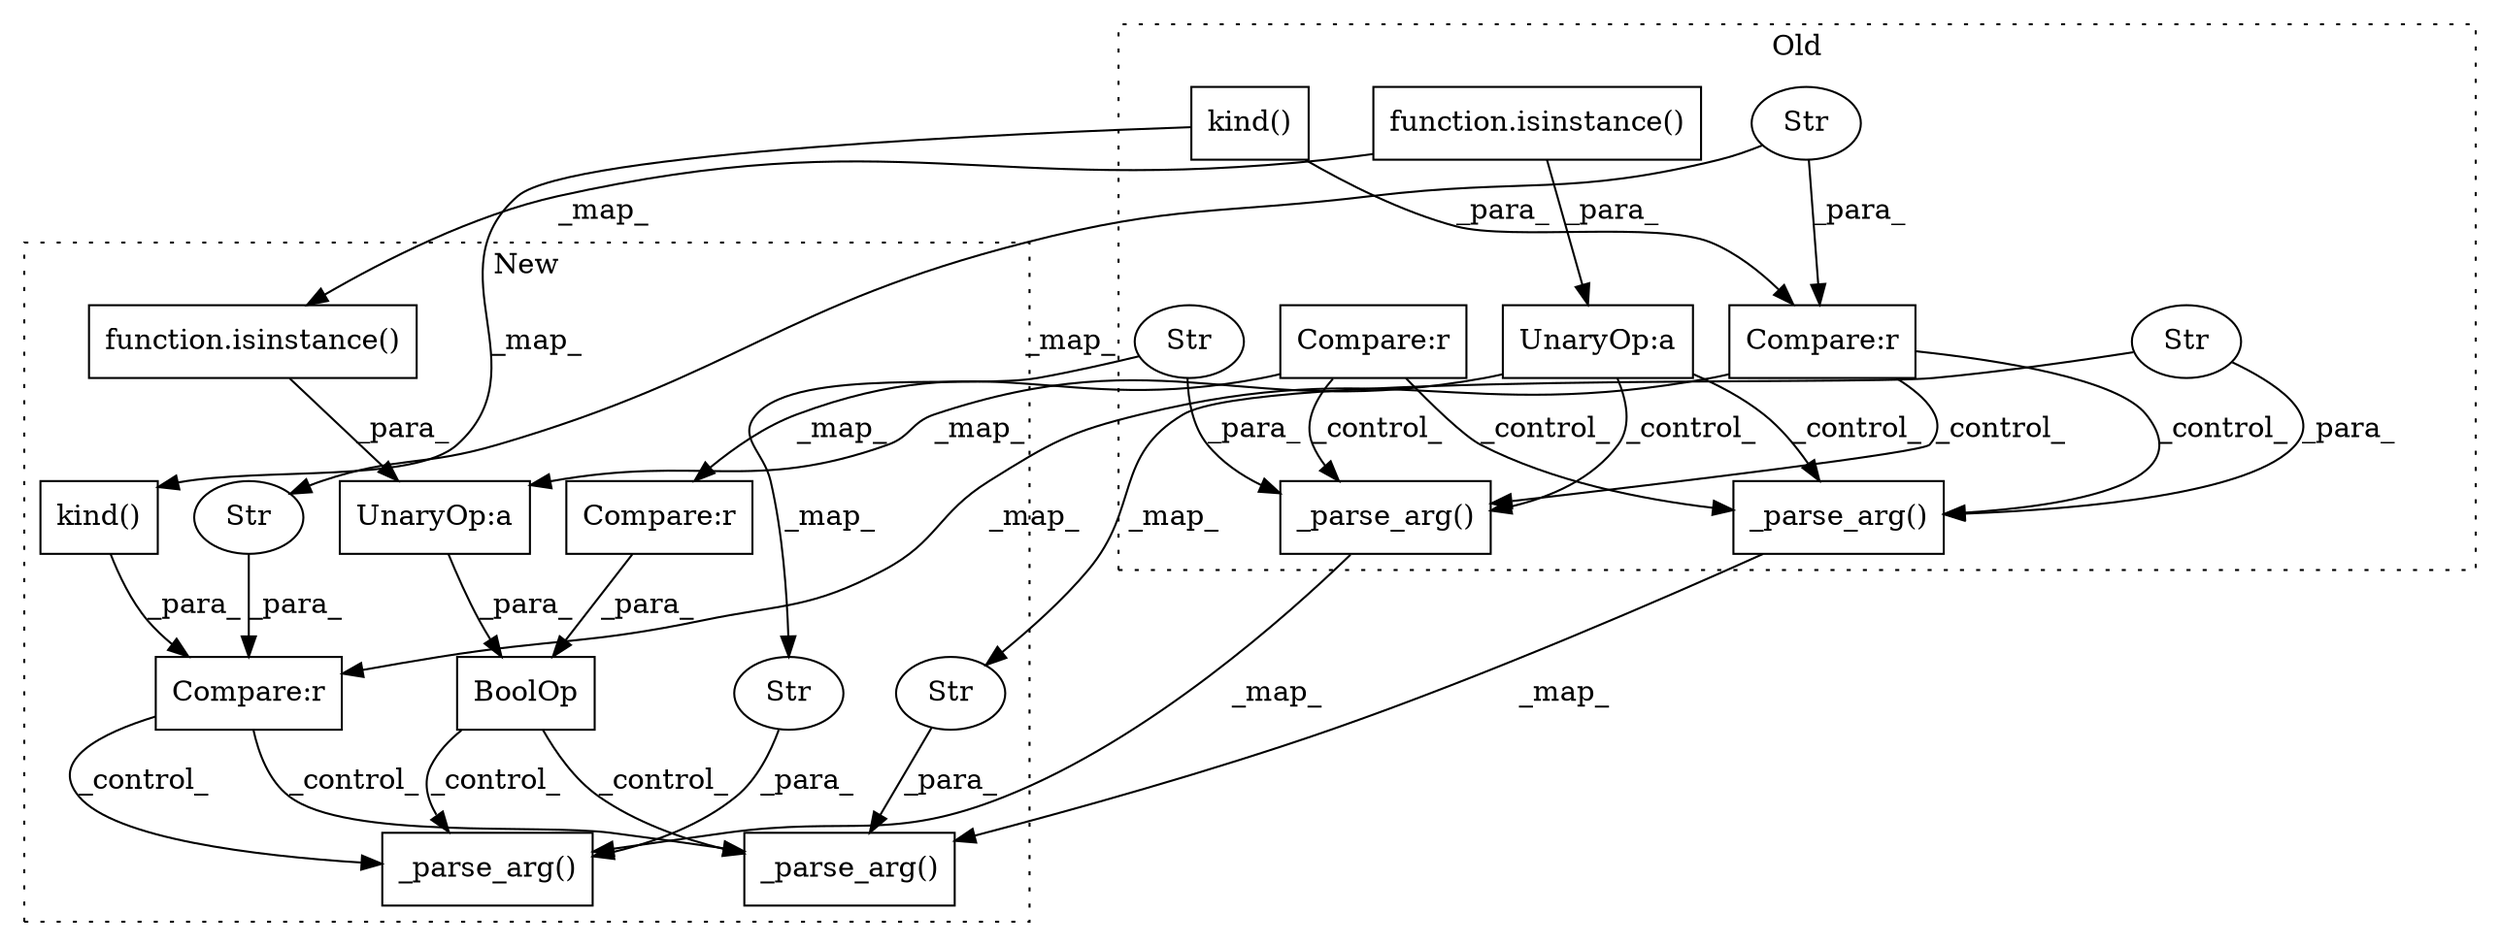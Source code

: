 digraph G {
subgraph cluster0 {
1 [label="kind()" a="75" s="9079" l="19" shape="box"];
4 [label="_parse_arg()" a="75" s="9335,9365" l="20,1" shape="box"];
5 [label="function.isinstance()" a="75" s="9134,9153" l="11,1" shape="box"];
8 [label="_parse_arg()" a="75" s="9383,9411" l="20,1" shape="box"];
9 [label="Compare:r" a="40" s="9079" l="39" shape="box"];
12 [label="Compare:r" a="40" s="9159" l="37" shape="box"];
15 [label="UnaryOp:a" a="61" s="9130" l="3" shape="box"];
17 [label="Str" a="66" s="9408" l="3" shape="ellipse"];
18 [label="Str" a="66" s="9102" l="16" shape="ellipse"];
20 [label="Str" a="66" s="9362" l="3" shape="ellipse"];
label = "Old";
style="dotted";
}
subgraph cluster1 {
2 [label="kind()" a="75" s="9075" l="19" shape="box"];
3 [label="_parse_arg()" a="75" s="9907,9937" l="20,1" shape="box"];
6 [label="function.isinstance()" a="75" s="9487,9506" l="11,1" shape="box"];
7 [label="_parse_arg()" a="75" s="9995,10023" l="20,1" shape="box"];
10 [label="Compare:r" a="40" s="9075" l="39" shape="box"];
11 [label="Compare:r" a="40" s="9171" l="37" shape="box"];
13 [label="BoolOp" a="72" s="9482" l="72" shape="box"];
14 [label="UnaryOp:a" a="61" s="9483" l="3" shape="box"];
16 [label="Str" a="66" s="10020" l="3" shape="ellipse"];
19 [label="Str" a="66" s="9098" l="16" shape="ellipse"];
21 [label="Str" a="66" s="9934" l="3" shape="ellipse"];
label = "New";
style="dotted";
}
1 -> 2 [label="_map_"];
1 -> 9 [label="_para_"];
2 -> 10 [label="_para_"];
4 -> 3 [label="_map_"];
5 -> 15 [label="_para_"];
5 -> 6 [label="_map_"];
6 -> 14 [label="_para_"];
8 -> 7 [label="_map_"];
9 -> 10 [label="_map_"];
9 -> 4 [label="_control_"];
9 -> 8 [label="_control_"];
10 -> 3 [label="_control_"];
10 -> 7 [label="_control_"];
11 -> 13 [label="_para_"];
12 -> 4 [label="_control_"];
12 -> 11 [label="_map_"];
12 -> 8 [label="_control_"];
13 -> 3 [label="_control_"];
13 -> 7 [label="_control_"];
14 -> 13 [label="_para_"];
15 -> 14 [label="_map_"];
15 -> 8 [label="_control_"];
15 -> 4 [label="_control_"];
16 -> 7 [label="_para_"];
17 -> 16 [label="_map_"];
17 -> 8 [label="_para_"];
18 -> 19 [label="_map_"];
18 -> 9 [label="_para_"];
19 -> 10 [label="_para_"];
20 -> 4 [label="_para_"];
20 -> 21 [label="_map_"];
21 -> 3 [label="_para_"];
}